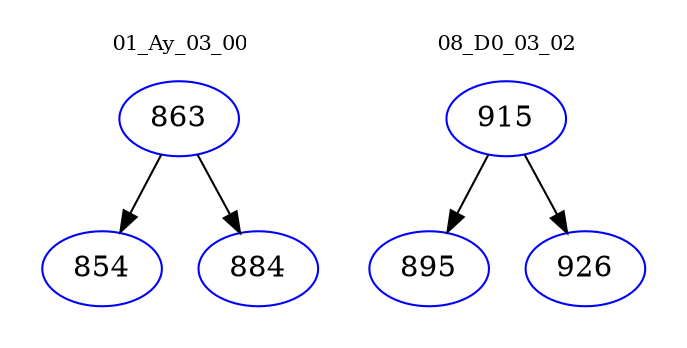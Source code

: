 digraph{
subgraph cluster_0 {
color = white
label = "01_Ay_03_00";
fontsize=10;
T0_863 [label="863", color="blue"]
T0_863 -> T0_854 [color="black"]
T0_854 [label="854", color="blue"]
T0_863 -> T0_884 [color="black"]
T0_884 [label="884", color="blue"]
}
subgraph cluster_1 {
color = white
label = "08_D0_03_02";
fontsize=10;
T1_915 [label="915", color="blue"]
T1_915 -> T1_895 [color="black"]
T1_895 [label="895", color="blue"]
T1_915 -> T1_926 [color="black"]
T1_926 [label="926", color="blue"]
}
}
